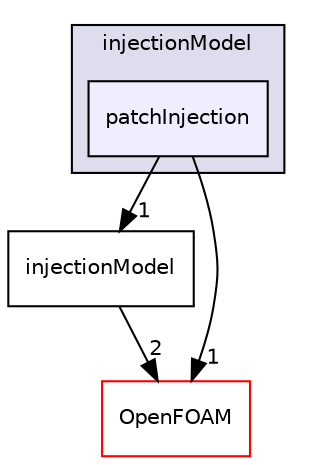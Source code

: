 digraph "src/regionModels/surfaceFilmModels/submodels/kinematic/injectionModel/patchInjection" {
  bgcolor=transparent;
  compound=true
  node [ fontsize="10", fontname="Helvetica"];
  edge [ labelfontsize="10", labelfontname="Helvetica"];
  subgraph clusterdir_052a15cd963399c64c4750aa932b2703 {
    graph [ bgcolor="#ddddee", pencolor="black", label="injectionModel" fontname="Helvetica", fontsize="10", URL="dir_052a15cd963399c64c4750aa932b2703.html"]
  dir_c5cd61c8cc82e31b37f0712199028a17 [shape=box, label="patchInjection", style="filled", fillcolor="#eeeeff", pencolor="black", URL="dir_c5cd61c8cc82e31b37f0712199028a17.html"];
  }
  dir_b32ab60baa2bcd08937c716cbd0b6725 [shape=box label="injectionModel" URL="dir_b32ab60baa2bcd08937c716cbd0b6725.html"];
  dir_c5473ff19b20e6ec4dfe5c310b3778a8 [shape=box label="OpenFOAM" color="red" URL="dir_c5473ff19b20e6ec4dfe5c310b3778a8.html"];
  dir_c5cd61c8cc82e31b37f0712199028a17->dir_b32ab60baa2bcd08937c716cbd0b6725 [headlabel="1", labeldistance=1.5 headhref="dir_002584_002582.html"];
  dir_c5cd61c8cc82e31b37f0712199028a17->dir_c5473ff19b20e6ec4dfe5c310b3778a8 [headlabel="1", labeldistance=1.5 headhref="dir_002584_001896.html"];
  dir_b32ab60baa2bcd08937c716cbd0b6725->dir_c5473ff19b20e6ec4dfe5c310b3778a8 [headlabel="2", labeldistance=1.5 headhref="dir_002582_001896.html"];
}
